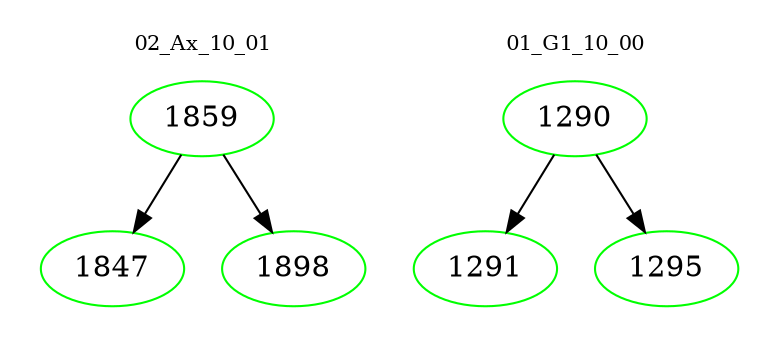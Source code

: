 digraph{
subgraph cluster_0 {
color = white
label = "02_Ax_10_01";
fontsize=10;
T0_1859 [label="1859", color="green"]
T0_1859 -> T0_1847 [color="black"]
T0_1847 [label="1847", color="green"]
T0_1859 -> T0_1898 [color="black"]
T0_1898 [label="1898", color="green"]
}
subgraph cluster_1 {
color = white
label = "01_G1_10_00";
fontsize=10;
T1_1290 [label="1290", color="green"]
T1_1290 -> T1_1291 [color="black"]
T1_1291 [label="1291", color="green"]
T1_1290 -> T1_1295 [color="black"]
T1_1295 [label="1295", color="green"]
}
}
